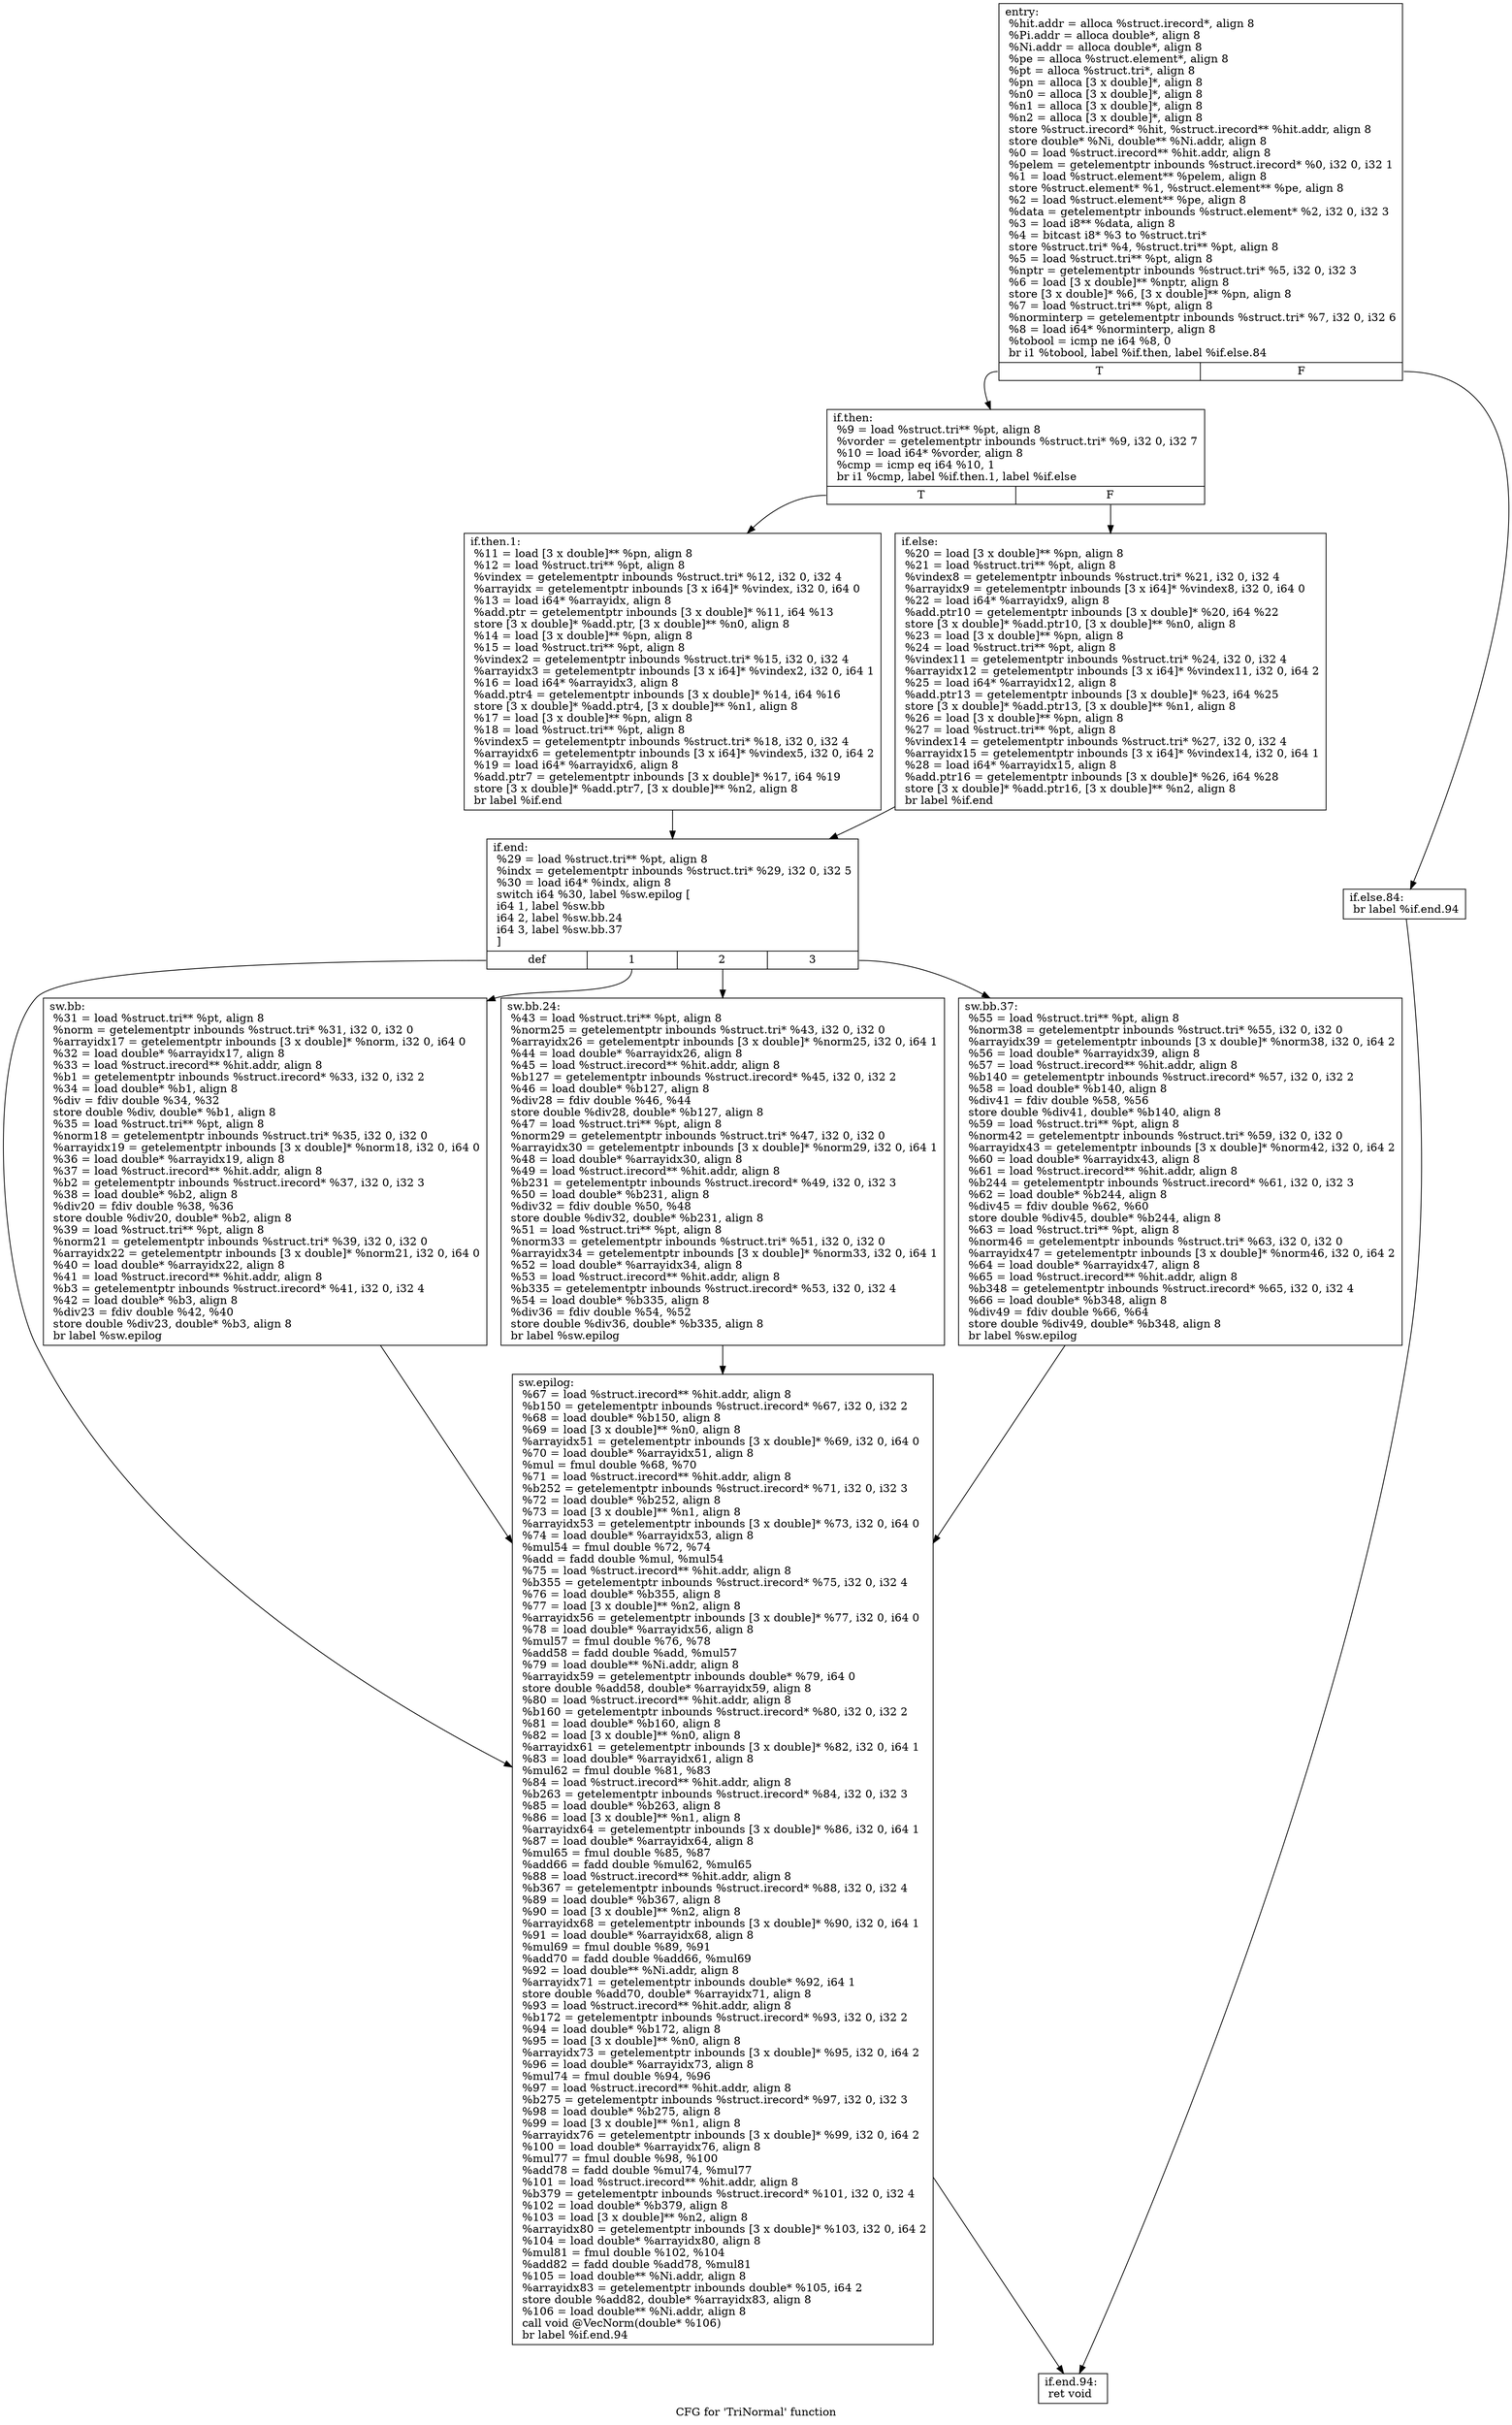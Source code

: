 digraph "CFG for 'TriNormal' function" {
	label="CFG for 'TriNormal' function";

	Node0x60b0f20 [shape=record,label="{entry:\l  %hit.addr = alloca %struct.irecord*, align 8\l  %Pi.addr = alloca double*, align 8\l  %Ni.addr = alloca double*, align 8\l  %pe = alloca %struct.element*, align 8\l  %pt = alloca %struct.tri*, align 8\l  %pn = alloca [3 x double]*, align 8\l  %n0 = alloca [3 x double]*, align 8\l  %n1 = alloca [3 x double]*, align 8\l  %n2 = alloca [3 x double]*, align 8\l  store %struct.irecord* %hit, %struct.irecord** %hit.addr, align 8\l  store double* %Ni, double** %Ni.addr, align 8\l  %0 = load %struct.irecord** %hit.addr, align 8\l  %pelem = getelementptr inbounds %struct.irecord* %0, i32 0, i32 1\l  %1 = load %struct.element** %pelem, align 8\l  store %struct.element* %1, %struct.element** %pe, align 8\l  %2 = load %struct.element** %pe, align 8\l  %data = getelementptr inbounds %struct.element* %2, i32 0, i32 3\l  %3 = load i8** %data, align 8\l  %4 = bitcast i8* %3 to %struct.tri*\l  store %struct.tri* %4, %struct.tri** %pt, align 8\l  %5 = load %struct.tri** %pt, align 8\l  %nptr = getelementptr inbounds %struct.tri* %5, i32 0, i32 3\l  %6 = load [3 x double]** %nptr, align 8\l  store [3 x double]* %6, [3 x double]** %pn, align 8\l  %7 = load %struct.tri** %pt, align 8\l  %norminterp = getelementptr inbounds %struct.tri* %7, i32 0, i32 6\l  %8 = load i64* %norminterp, align 8\l  %tobool = icmp ne i64 %8, 0\l  br i1 %tobool, label %if.then, label %if.else.84\l|{<s0>T|<s1>F}}"];
	Node0x60b0f20:s0 -> Node0x60b0f70;
	Node0x60b0f20:s1 -> Node0x60b11f0;
	Node0x60b0f70 [shape=record,label="{if.then:                                          \l  %9 = load %struct.tri** %pt, align 8\l  %vorder = getelementptr inbounds %struct.tri* %9, i32 0, i32 7\l  %10 = load i64* %vorder, align 8\l  %cmp = icmp eq i64 %10, 1\l  br i1 %cmp, label %if.then.1, label %if.else\l|{<s0>T|<s1>F}}"];
	Node0x60b0f70:s0 -> Node0x60b0fc0;
	Node0x60b0f70:s1 -> Node0x60b1010;
	Node0x60b0fc0 [shape=record,label="{if.then.1:                                        \l  %11 = load [3 x double]** %pn, align 8\l  %12 = load %struct.tri** %pt, align 8\l  %vindex = getelementptr inbounds %struct.tri* %12, i32 0, i32 4\l  %arrayidx = getelementptr inbounds [3 x i64]* %vindex, i32 0, i64 0\l  %13 = load i64* %arrayidx, align 8\l  %add.ptr = getelementptr inbounds [3 x double]* %11, i64 %13\l  store [3 x double]* %add.ptr, [3 x double]** %n0, align 8\l  %14 = load [3 x double]** %pn, align 8\l  %15 = load %struct.tri** %pt, align 8\l  %vindex2 = getelementptr inbounds %struct.tri* %15, i32 0, i32 4\l  %arrayidx3 = getelementptr inbounds [3 x i64]* %vindex2, i32 0, i64 1\l  %16 = load i64* %arrayidx3, align 8\l  %add.ptr4 = getelementptr inbounds [3 x double]* %14, i64 %16\l  store [3 x double]* %add.ptr4, [3 x double]** %n1, align 8\l  %17 = load [3 x double]** %pn, align 8\l  %18 = load %struct.tri** %pt, align 8\l  %vindex5 = getelementptr inbounds %struct.tri* %18, i32 0, i32 4\l  %arrayidx6 = getelementptr inbounds [3 x i64]* %vindex5, i32 0, i64 2\l  %19 = load i64* %arrayidx6, align 8\l  %add.ptr7 = getelementptr inbounds [3 x double]* %17, i64 %19\l  store [3 x double]* %add.ptr7, [3 x double]** %n2, align 8\l  br label %if.end\l}"];
	Node0x60b0fc0 -> Node0x60b1060;
	Node0x60b1010 [shape=record,label="{if.else:                                          \l  %20 = load [3 x double]** %pn, align 8\l  %21 = load %struct.tri** %pt, align 8\l  %vindex8 = getelementptr inbounds %struct.tri* %21, i32 0, i32 4\l  %arrayidx9 = getelementptr inbounds [3 x i64]* %vindex8, i32 0, i64 0\l  %22 = load i64* %arrayidx9, align 8\l  %add.ptr10 = getelementptr inbounds [3 x double]* %20, i64 %22\l  store [3 x double]* %add.ptr10, [3 x double]** %n0, align 8\l  %23 = load [3 x double]** %pn, align 8\l  %24 = load %struct.tri** %pt, align 8\l  %vindex11 = getelementptr inbounds %struct.tri* %24, i32 0, i32 4\l  %arrayidx12 = getelementptr inbounds [3 x i64]* %vindex11, i32 0, i64 2\l  %25 = load i64* %arrayidx12, align 8\l  %add.ptr13 = getelementptr inbounds [3 x double]* %23, i64 %25\l  store [3 x double]* %add.ptr13, [3 x double]** %n1, align 8\l  %26 = load [3 x double]** %pn, align 8\l  %27 = load %struct.tri** %pt, align 8\l  %vindex14 = getelementptr inbounds %struct.tri* %27, i32 0, i32 4\l  %arrayidx15 = getelementptr inbounds [3 x i64]* %vindex14, i32 0, i64 1\l  %28 = load i64* %arrayidx15, align 8\l  %add.ptr16 = getelementptr inbounds [3 x double]* %26, i64 %28\l  store [3 x double]* %add.ptr16, [3 x double]** %n2, align 8\l  br label %if.end\l}"];
	Node0x60b1010 -> Node0x60b1060;
	Node0x60b1060 [shape=record,label="{if.end:                                           \l  %29 = load %struct.tri** %pt, align 8\l  %indx = getelementptr inbounds %struct.tri* %29, i32 0, i32 5\l  %30 = load i64* %indx, align 8\l  switch i64 %30, label %sw.epilog [\l    i64 1, label %sw.bb\l    i64 2, label %sw.bb.24\l    i64 3, label %sw.bb.37\l  ]\l|{<s0>def|<s1>1|<s2>2|<s3>3}}"];
	Node0x60b1060:s0 -> Node0x60b11a0;
	Node0x60b1060:s1 -> Node0x60b10b0;
	Node0x60b1060:s2 -> Node0x60b1100;
	Node0x60b1060:s3 -> Node0x60b1150;
	Node0x60b10b0 [shape=record,label="{sw.bb:                                            \l  %31 = load %struct.tri** %pt, align 8\l  %norm = getelementptr inbounds %struct.tri* %31, i32 0, i32 0\l  %arrayidx17 = getelementptr inbounds [3 x double]* %norm, i32 0, i64 0\l  %32 = load double* %arrayidx17, align 8\l  %33 = load %struct.irecord** %hit.addr, align 8\l  %b1 = getelementptr inbounds %struct.irecord* %33, i32 0, i32 2\l  %34 = load double* %b1, align 8\l  %div = fdiv double %34, %32\l  store double %div, double* %b1, align 8\l  %35 = load %struct.tri** %pt, align 8\l  %norm18 = getelementptr inbounds %struct.tri* %35, i32 0, i32 0\l  %arrayidx19 = getelementptr inbounds [3 x double]* %norm18, i32 0, i64 0\l  %36 = load double* %arrayidx19, align 8\l  %37 = load %struct.irecord** %hit.addr, align 8\l  %b2 = getelementptr inbounds %struct.irecord* %37, i32 0, i32 3\l  %38 = load double* %b2, align 8\l  %div20 = fdiv double %38, %36\l  store double %div20, double* %b2, align 8\l  %39 = load %struct.tri** %pt, align 8\l  %norm21 = getelementptr inbounds %struct.tri* %39, i32 0, i32 0\l  %arrayidx22 = getelementptr inbounds [3 x double]* %norm21, i32 0, i64 0\l  %40 = load double* %arrayidx22, align 8\l  %41 = load %struct.irecord** %hit.addr, align 8\l  %b3 = getelementptr inbounds %struct.irecord* %41, i32 0, i32 4\l  %42 = load double* %b3, align 8\l  %div23 = fdiv double %42, %40\l  store double %div23, double* %b3, align 8\l  br label %sw.epilog\l}"];
	Node0x60b10b0 -> Node0x60b11a0;
	Node0x60b1100 [shape=record,label="{sw.bb.24:                                         \l  %43 = load %struct.tri** %pt, align 8\l  %norm25 = getelementptr inbounds %struct.tri* %43, i32 0, i32 0\l  %arrayidx26 = getelementptr inbounds [3 x double]* %norm25, i32 0, i64 1\l  %44 = load double* %arrayidx26, align 8\l  %45 = load %struct.irecord** %hit.addr, align 8\l  %b127 = getelementptr inbounds %struct.irecord* %45, i32 0, i32 2\l  %46 = load double* %b127, align 8\l  %div28 = fdiv double %46, %44\l  store double %div28, double* %b127, align 8\l  %47 = load %struct.tri** %pt, align 8\l  %norm29 = getelementptr inbounds %struct.tri* %47, i32 0, i32 0\l  %arrayidx30 = getelementptr inbounds [3 x double]* %norm29, i32 0, i64 1\l  %48 = load double* %arrayidx30, align 8\l  %49 = load %struct.irecord** %hit.addr, align 8\l  %b231 = getelementptr inbounds %struct.irecord* %49, i32 0, i32 3\l  %50 = load double* %b231, align 8\l  %div32 = fdiv double %50, %48\l  store double %div32, double* %b231, align 8\l  %51 = load %struct.tri** %pt, align 8\l  %norm33 = getelementptr inbounds %struct.tri* %51, i32 0, i32 0\l  %arrayidx34 = getelementptr inbounds [3 x double]* %norm33, i32 0, i64 1\l  %52 = load double* %arrayidx34, align 8\l  %53 = load %struct.irecord** %hit.addr, align 8\l  %b335 = getelementptr inbounds %struct.irecord* %53, i32 0, i32 4\l  %54 = load double* %b335, align 8\l  %div36 = fdiv double %54, %52\l  store double %div36, double* %b335, align 8\l  br label %sw.epilog\l}"];
	Node0x60b1100 -> Node0x60b11a0;
	Node0x60b1150 [shape=record,label="{sw.bb.37:                                         \l  %55 = load %struct.tri** %pt, align 8\l  %norm38 = getelementptr inbounds %struct.tri* %55, i32 0, i32 0\l  %arrayidx39 = getelementptr inbounds [3 x double]* %norm38, i32 0, i64 2\l  %56 = load double* %arrayidx39, align 8\l  %57 = load %struct.irecord** %hit.addr, align 8\l  %b140 = getelementptr inbounds %struct.irecord* %57, i32 0, i32 2\l  %58 = load double* %b140, align 8\l  %div41 = fdiv double %58, %56\l  store double %div41, double* %b140, align 8\l  %59 = load %struct.tri** %pt, align 8\l  %norm42 = getelementptr inbounds %struct.tri* %59, i32 0, i32 0\l  %arrayidx43 = getelementptr inbounds [3 x double]* %norm42, i32 0, i64 2\l  %60 = load double* %arrayidx43, align 8\l  %61 = load %struct.irecord** %hit.addr, align 8\l  %b244 = getelementptr inbounds %struct.irecord* %61, i32 0, i32 3\l  %62 = load double* %b244, align 8\l  %div45 = fdiv double %62, %60\l  store double %div45, double* %b244, align 8\l  %63 = load %struct.tri** %pt, align 8\l  %norm46 = getelementptr inbounds %struct.tri* %63, i32 0, i32 0\l  %arrayidx47 = getelementptr inbounds [3 x double]* %norm46, i32 0, i64 2\l  %64 = load double* %arrayidx47, align 8\l  %65 = load %struct.irecord** %hit.addr, align 8\l  %b348 = getelementptr inbounds %struct.irecord* %65, i32 0, i32 4\l  %66 = load double* %b348, align 8\l  %div49 = fdiv double %66, %64\l  store double %div49, double* %b348, align 8\l  br label %sw.epilog\l}"];
	Node0x60b1150 -> Node0x60b11a0;
	Node0x60b11a0 [shape=record,label="{sw.epilog:                                        \l  %67 = load %struct.irecord** %hit.addr, align 8\l  %b150 = getelementptr inbounds %struct.irecord* %67, i32 0, i32 2\l  %68 = load double* %b150, align 8\l  %69 = load [3 x double]** %n0, align 8\l  %arrayidx51 = getelementptr inbounds [3 x double]* %69, i32 0, i64 0\l  %70 = load double* %arrayidx51, align 8\l  %mul = fmul double %68, %70\l  %71 = load %struct.irecord** %hit.addr, align 8\l  %b252 = getelementptr inbounds %struct.irecord* %71, i32 0, i32 3\l  %72 = load double* %b252, align 8\l  %73 = load [3 x double]** %n1, align 8\l  %arrayidx53 = getelementptr inbounds [3 x double]* %73, i32 0, i64 0\l  %74 = load double* %arrayidx53, align 8\l  %mul54 = fmul double %72, %74\l  %add = fadd double %mul, %mul54\l  %75 = load %struct.irecord** %hit.addr, align 8\l  %b355 = getelementptr inbounds %struct.irecord* %75, i32 0, i32 4\l  %76 = load double* %b355, align 8\l  %77 = load [3 x double]** %n2, align 8\l  %arrayidx56 = getelementptr inbounds [3 x double]* %77, i32 0, i64 0\l  %78 = load double* %arrayidx56, align 8\l  %mul57 = fmul double %76, %78\l  %add58 = fadd double %add, %mul57\l  %79 = load double** %Ni.addr, align 8\l  %arrayidx59 = getelementptr inbounds double* %79, i64 0\l  store double %add58, double* %arrayidx59, align 8\l  %80 = load %struct.irecord** %hit.addr, align 8\l  %b160 = getelementptr inbounds %struct.irecord* %80, i32 0, i32 2\l  %81 = load double* %b160, align 8\l  %82 = load [3 x double]** %n0, align 8\l  %arrayidx61 = getelementptr inbounds [3 x double]* %82, i32 0, i64 1\l  %83 = load double* %arrayidx61, align 8\l  %mul62 = fmul double %81, %83\l  %84 = load %struct.irecord** %hit.addr, align 8\l  %b263 = getelementptr inbounds %struct.irecord* %84, i32 0, i32 3\l  %85 = load double* %b263, align 8\l  %86 = load [3 x double]** %n1, align 8\l  %arrayidx64 = getelementptr inbounds [3 x double]* %86, i32 0, i64 1\l  %87 = load double* %arrayidx64, align 8\l  %mul65 = fmul double %85, %87\l  %add66 = fadd double %mul62, %mul65\l  %88 = load %struct.irecord** %hit.addr, align 8\l  %b367 = getelementptr inbounds %struct.irecord* %88, i32 0, i32 4\l  %89 = load double* %b367, align 8\l  %90 = load [3 x double]** %n2, align 8\l  %arrayidx68 = getelementptr inbounds [3 x double]* %90, i32 0, i64 1\l  %91 = load double* %arrayidx68, align 8\l  %mul69 = fmul double %89, %91\l  %add70 = fadd double %add66, %mul69\l  %92 = load double** %Ni.addr, align 8\l  %arrayidx71 = getelementptr inbounds double* %92, i64 1\l  store double %add70, double* %arrayidx71, align 8\l  %93 = load %struct.irecord** %hit.addr, align 8\l  %b172 = getelementptr inbounds %struct.irecord* %93, i32 0, i32 2\l  %94 = load double* %b172, align 8\l  %95 = load [3 x double]** %n0, align 8\l  %arrayidx73 = getelementptr inbounds [3 x double]* %95, i32 0, i64 2\l  %96 = load double* %arrayidx73, align 8\l  %mul74 = fmul double %94, %96\l  %97 = load %struct.irecord** %hit.addr, align 8\l  %b275 = getelementptr inbounds %struct.irecord* %97, i32 0, i32 3\l  %98 = load double* %b275, align 8\l  %99 = load [3 x double]** %n1, align 8\l  %arrayidx76 = getelementptr inbounds [3 x double]* %99, i32 0, i64 2\l  %100 = load double* %arrayidx76, align 8\l  %mul77 = fmul double %98, %100\l  %add78 = fadd double %mul74, %mul77\l  %101 = load %struct.irecord** %hit.addr, align 8\l  %b379 = getelementptr inbounds %struct.irecord* %101, i32 0, i32 4\l  %102 = load double* %b379, align 8\l  %103 = load [3 x double]** %n2, align 8\l  %arrayidx80 = getelementptr inbounds [3 x double]* %103, i32 0, i64 2\l  %104 = load double* %arrayidx80, align 8\l  %mul81 = fmul double %102, %104\l  %add82 = fadd double %add78, %mul81\l  %105 = load double** %Ni.addr, align 8\l  %arrayidx83 = getelementptr inbounds double* %105, i64 2\l  store double %add82, double* %arrayidx83, align 8\l  %106 = load double** %Ni.addr, align 8\l  call void @VecNorm(double* %106)\l  br label %if.end.94\l}"];
	Node0x60b11a0 -> Node0x60b1240;
	Node0x60b11f0 [shape=record,label="{if.else.84:                                       \l  br label %if.end.94\l}"];
	Node0x60b11f0 -> Node0x60b1240;
	Node0x60b1240 [shape=record,label="{if.end.94:                                        \l  ret void\l}"];
}
